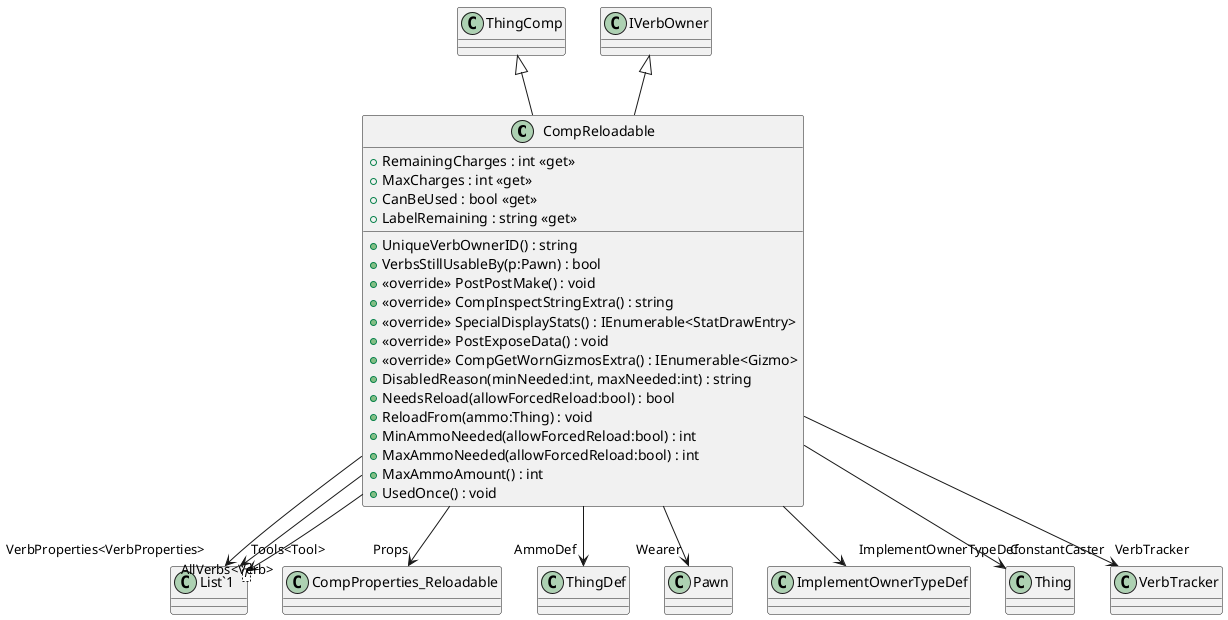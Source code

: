 @startuml
class CompReloadable {
    + RemainingCharges : int <<get>>
    + MaxCharges : int <<get>>
    + CanBeUsed : bool <<get>>
    + LabelRemaining : string <<get>>
    + UniqueVerbOwnerID() : string
    + VerbsStillUsableBy(p:Pawn) : bool
    + <<override>> PostPostMake() : void
    + <<override>> CompInspectStringExtra() : string
    + <<override>> SpecialDisplayStats() : IEnumerable<StatDrawEntry>
    + <<override>> PostExposeData() : void
    + <<override>> CompGetWornGizmosExtra() : IEnumerable<Gizmo>
    + DisabledReason(minNeeded:int, maxNeeded:int) : string
    + NeedsReload(allowForcedReload:bool) : bool
    + ReloadFrom(ammo:Thing) : void
    + MinAmmoNeeded(allowForcedReload:bool) : int
    + MaxAmmoNeeded(allowForcedReload:bool) : int
    + MaxAmmoAmount() : int
    + UsedOnce() : void
}
class "List`1"<T> {
}
ThingComp <|-- CompReloadable
IVerbOwner <|-- CompReloadable
CompReloadable --> "Props" CompProperties_Reloadable
CompReloadable --> "AmmoDef" ThingDef
CompReloadable --> "Wearer" Pawn
CompReloadable --> "VerbProperties<VerbProperties>" "List`1"
CompReloadable --> "Tools<Tool>" "List`1"
CompReloadable --> "ImplementOwnerTypeDef" ImplementOwnerTypeDef
CompReloadable --> "ConstantCaster" Thing
CompReloadable --> "VerbTracker" VerbTracker
CompReloadable --> "AllVerbs<Verb>" "List`1"
@enduml
